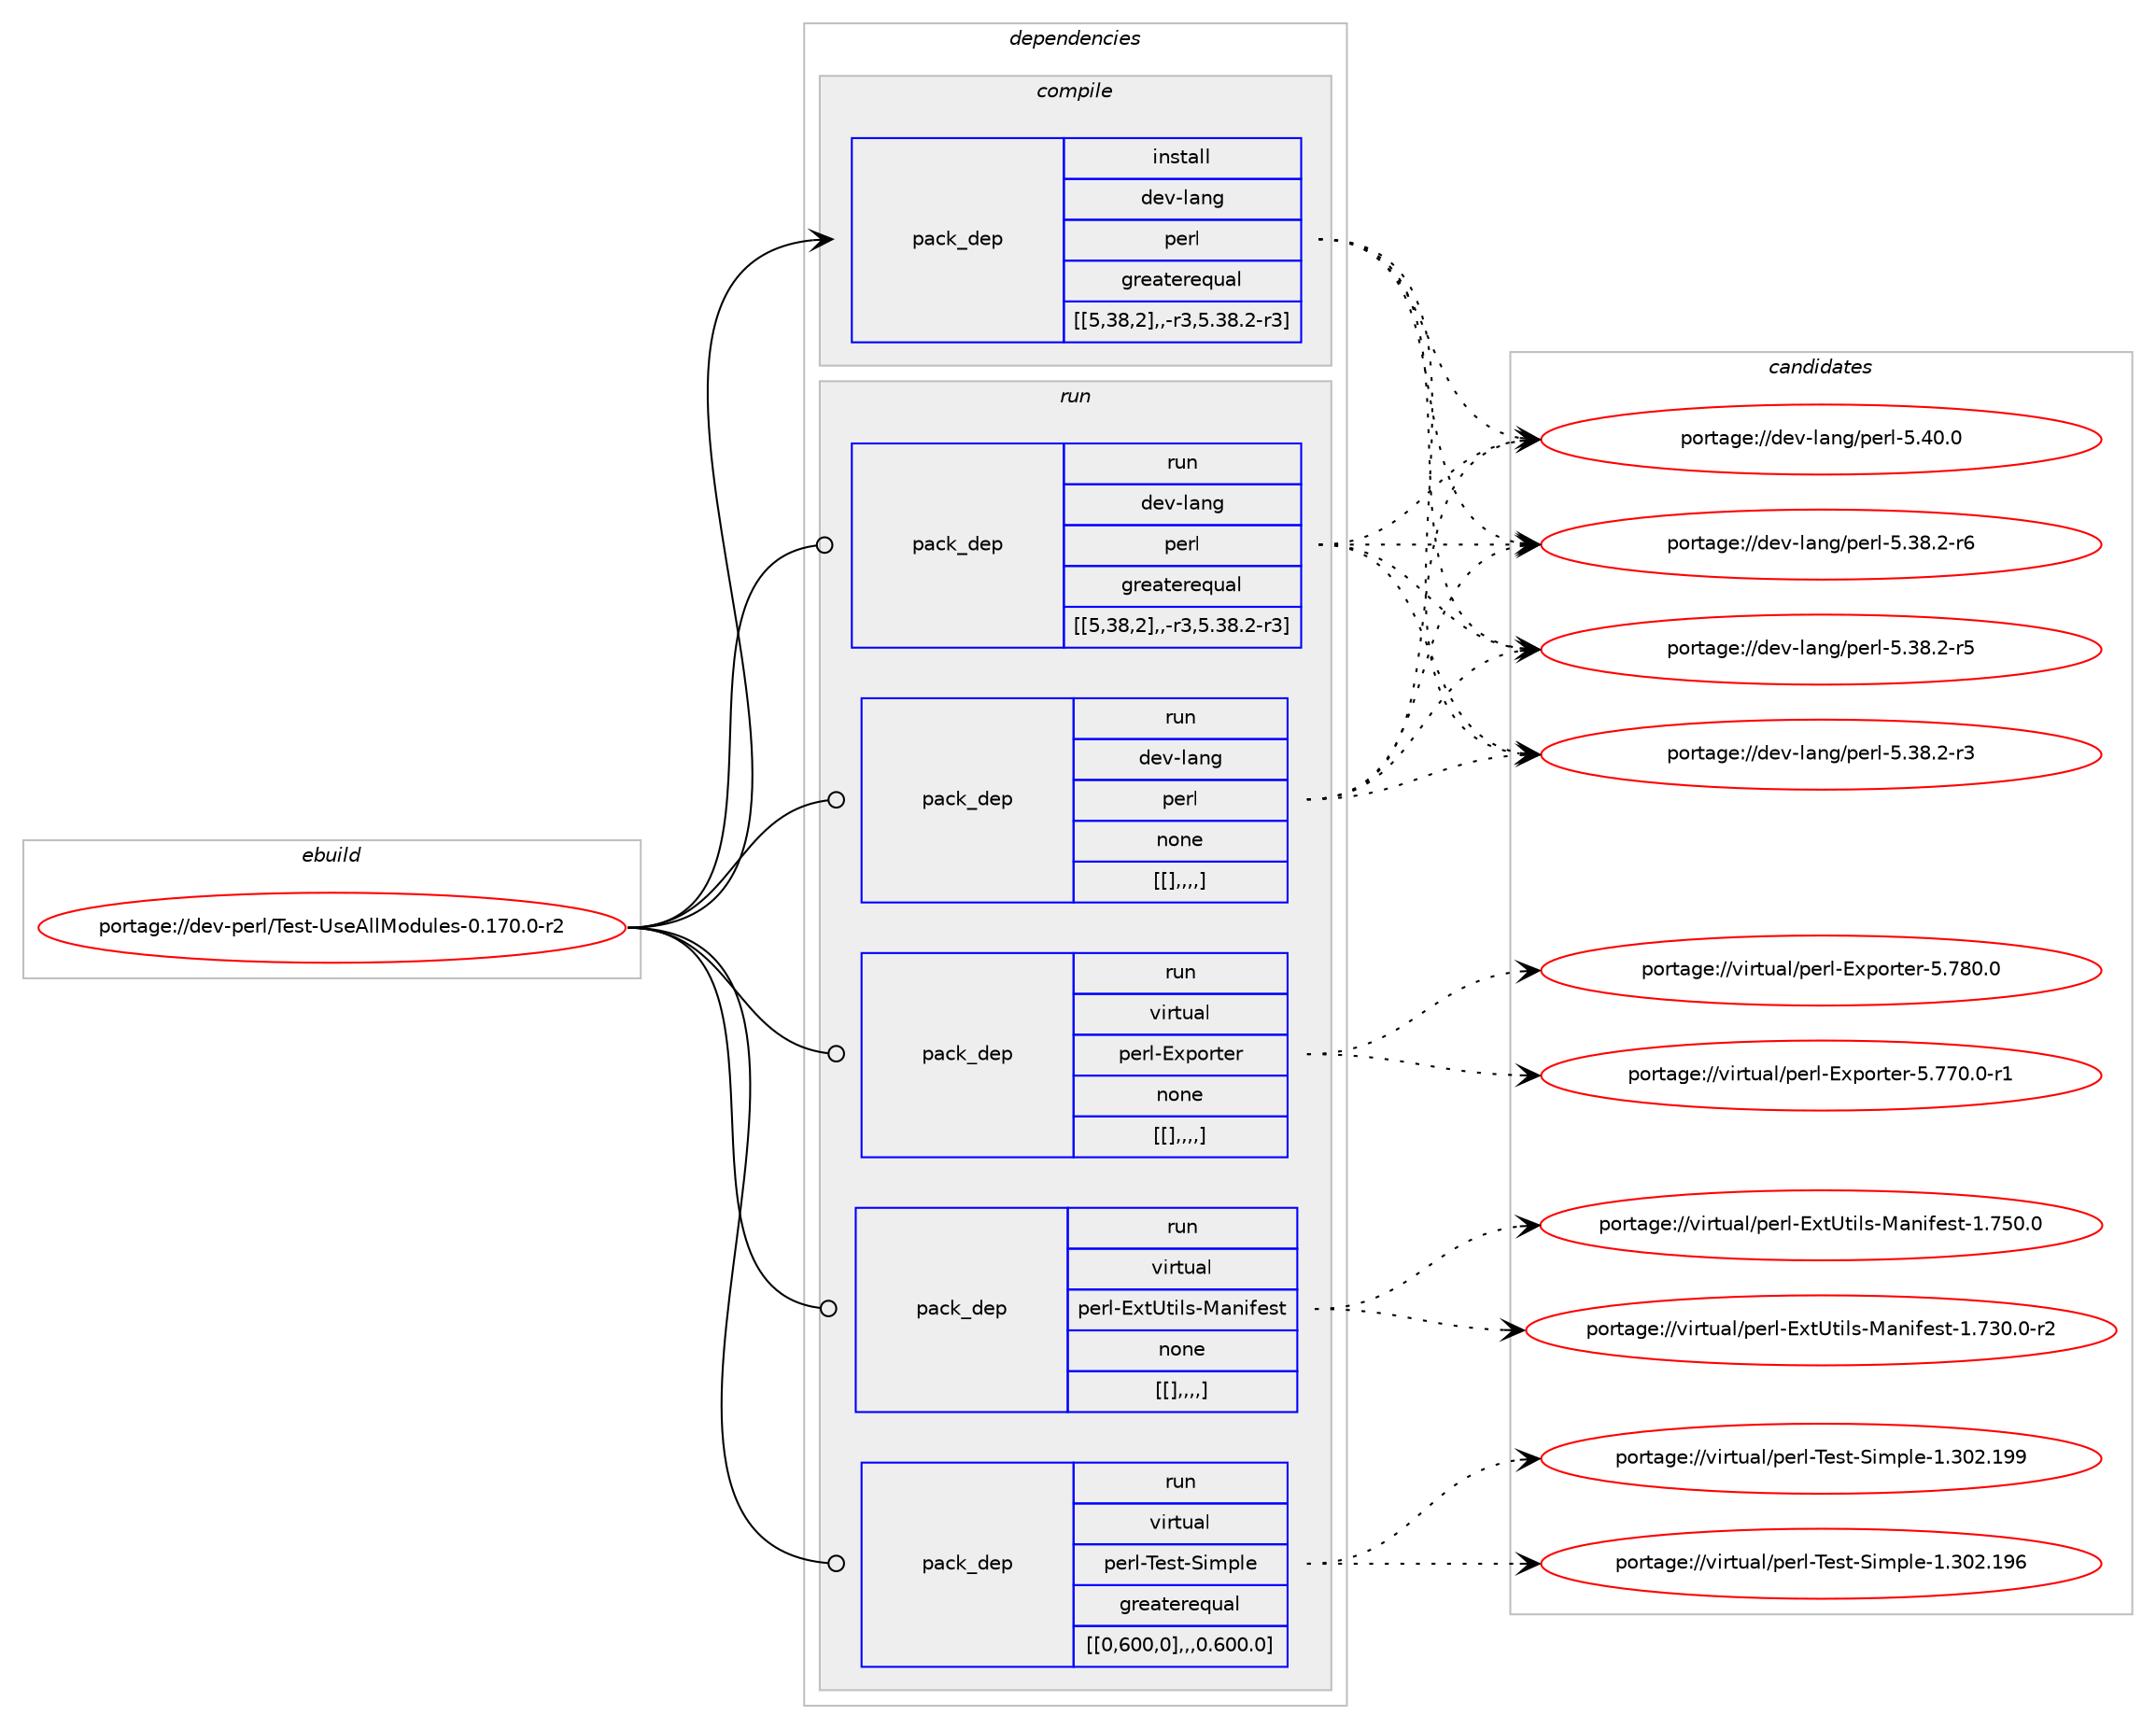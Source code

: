 digraph prolog {

# *************
# Graph options
# *************

newrank=true;
concentrate=true;
compound=true;
graph [rankdir=LR,fontname=Helvetica,fontsize=10,ranksep=1.5];#, ranksep=2.5, nodesep=0.2];
edge  [arrowhead=vee];
node  [fontname=Helvetica,fontsize=10];

# **********
# The ebuild
# **********

subgraph cluster_leftcol {
color=gray;
label=<<i>ebuild</i>>;
id [label="portage://dev-perl/Test-UseAllModules-0.170.0-r2", color=red, width=4, href="../dev-perl/Test-UseAllModules-0.170.0-r2.svg"];
}

# ****************
# The dependencies
# ****************

subgraph cluster_midcol {
color=gray;
label=<<i>dependencies</i>>;
subgraph cluster_compile {
fillcolor="#eeeeee";
style=filled;
label=<<i>compile</i>>;
subgraph pack106982 {
dependency138846 [label=<<TABLE BORDER="0" CELLBORDER="1" CELLSPACING="0" CELLPADDING="4" WIDTH="220"><TR><TD ROWSPAN="6" CELLPADDING="30">pack_dep</TD></TR><TR><TD WIDTH="110">install</TD></TR><TR><TD>dev-lang</TD></TR><TR><TD>perl</TD></TR><TR><TD>greaterequal</TD></TR><TR><TD>[[5,38,2],,-r3,5.38.2-r3]</TD></TR></TABLE>>, shape=none, color=blue];
}
id:e -> dependency138846:w [weight=20,style="solid",arrowhead="vee"];
}
subgraph cluster_compileandrun {
fillcolor="#eeeeee";
style=filled;
label=<<i>compile and run</i>>;
}
subgraph cluster_run {
fillcolor="#eeeeee";
style=filled;
label=<<i>run</i>>;
subgraph pack106983 {
dependency138847 [label=<<TABLE BORDER="0" CELLBORDER="1" CELLSPACING="0" CELLPADDING="4" WIDTH="220"><TR><TD ROWSPAN="6" CELLPADDING="30">pack_dep</TD></TR><TR><TD WIDTH="110">run</TD></TR><TR><TD>dev-lang</TD></TR><TR><TD>perl</TD></TR><TR><TD>greaterequal</TD></TR><TR><TD>[[5,38,2],,-r3,5.38.2-r3]</TD></TR></TABLE>>, shape=none, color=blue];
}
id:e -> dependency138847:w [weight=20,style="solid",arrowhead="odot"];
subgraph pack106984 {
dependency138848 [label=<<TABLE BORDER="0" CELLBORDER="1" CELLSPACING="0" CELLPADDING="4" WIDTH="220"><TR><TD ROWSPAN="6" CELLPADDING="30">pack_dep</TD></TR><TR><TD WIDTH="110">run</TD></TR><TR><TD>dev-lang</TD></TR><TR><TD>perl</TD></TR><TR><TD>none</TD></TR><TR><TD>[[],,,,]</TD></TR></TABLE>>, shape=none, color=blue];
}
id:e -> dependency138848:w [weight=20,style="solid",arrowhead="odot"];
subgraph pack106985 {
dependency138849 [label=<<TABLE BORDER="0" CELLBORDER="1" CELLSPACING="0" CELLPADDING="4" WIDTH="220"><TR><TD ROWSPAN="6" CELLPADDING="30">pack_dep</TD></TR><TR><TD WIDTH="110">run</TD></TR><TR><TD>virtual</TD></TR><TR><TD>perl-Exporter</TD></TR><TR><TD>none</TD></TR><TR><TD>[[],,,,]</TD></TR></TABLE>>, shape=none, color=blue];
}
id:e -> dependency138849:w [weight=20,style="solid",arrowhead="odot"];
subgraph pack106986 {
dependency138850 [label=<<TABLE BORDER="0" CELLBORDER="1" CELLSPACING="0" CELLPADDING="4" WIDTH="220"><TR><TD ROWSPAN="6" CELLPADDING="30">pack_dep</TD></TR><TR><TD WIDTH="110">run</TD></TR><TR><TD>virtual</TD></TR><TR><TD>perl-ExtUtils-Manifest</TD></TR><TR><TD>none</TD></TR><TR><TD>[[],,,,]</TD></TR></TABLE>>, shape=none, color=blue];
}
id:e -> dependency138850:w [weight=20,style="solid",arrowhead="odot"];
subgraph pack106987 {
dependency138851 [label=<<TABLE BORDER="0" CELLBORDER="1" CELLSPACING="0" CELLPADDING="4" WIDTH="220"><TR><TD ROWSPAN="6" CELLPADDING="30">pack_dep</TD></TR><TR><TD WIDTH="110">run</TD></TR><TR><TD>virtual</TD></TR><TR><TD>perl-Test-Simple</TD></TR><TR><TD>greaterequal</TD></TR><TR><TD>[[0,600,0],,,0.600.0]</TD></TR></TABLE>>, shape=none, color=blue];
}
id:e -> dependency138851:w [weight=20,style="solid",arrowhead="odot"];
}
}

# **************
# The candidates
# **************

subgraph cluster_choices {
rank=same;
color=gray;
label=<<i>candidates</i>>;

subgraph choice106982 {
color=black;
nodesep=1;
choice10010111845108971101034711210111410845534652484648 [label="portage://dev-lang/perl-5.40.0", color=red, width=4,href="../dev-lang/perl-5.40.0.svg"];
choice100101118451089711010347112101114108455346515646504511454 [label="portage://dev-lang/perl-5.38.2-r6", color=red, width=4,href="../dev-lang/perl-5.38.2-r6.svg"];
choice100101118451089711010347112101114108455346515646504511453 [label="portage://dev-lang/perl-5.38.2-r5", color=red, width=4,href="../dev-lang/perl-5.38.2-r5.svg"];
choice100101118451089711010347112101114108455346515646504511451 [label="portage://dev-lang/perl-5.38.2-r3", color=red, width=4,href="../dev-lang/perl-5.38.2-r3.svg"];
dependency138846:e -> choice10010111845108971101034711210111410845534652484648:w [style=dotted,weight="100"];
dependency138846:e -> choice100101118451089711010347112101114108455346515646504511454:w [style=dotted,weight="100"];
dependency138846:e -> choice100101118451089711010347112101114108455346515646504511453:w [style=dotted,weight="100"];
dependency138846:e -> choice100101118451089711010347112101114108455346515646504511451:w [style=dotted,weight="100"];
}
subgraph choice106983 {
color=black;
nodesep=1;
choice10010111845108971101034711210111410845534652484648 [label="portage://dev-lang/perl-5.40.0", color=red, width=4,href="../dev-lang/perl-5.40.0.svg"];
choice100101118451089711010347112101114108455346515646504511454 [label="portage://dev-lang/perl-5.38.2-r6", color=red, width=4,href="../dev-lang/perl-5.38.2-r6.svg"];
choice100101118451089711010347112101114108455346515646504511453 [label="portage://dev-lang/perl-5.38.2-r5", color=red, width=4,href="../dev-lang/perl-5.38.2-r5.svg"];
choice100101118451089711010347112101114108455346515646504511451 [label="portage://dev-lang/perl-5.38.2-r3", color=red, width=4,href="../dev-lang/perl-5.38.2-r3.svg"];
dependency138847:e -> choice10010111845108971101034711210111410845534652484648:w [style=dotted,weight="100"];
dependency138847:e -> choice100101118451089711010347112101114108455346515646504511454:w [style=dotted,weight="100"];
dependency138847:e -> choice100101118451089711010347112101114108455346515646504511453:w [style=dotted,weight="100"];
dependency138847:e -> choice100101118451089711010347112101114108455346515646504511451:w [style=dotted,weight="100"];
}
subgraph choice106984 {
color=black;
nodesep=1;
choice10010111845108971101034711210111410845534652484648 [label="portage://dev-lang/perl-5.40.0", color=red, width=4,href="../dev-lang/perl-5.40.0.svg"];
choice100101118451089711010347112101114108455346515646504511454 [label="portage://dev-lang/perl-5.38.2-r6", color=red, width=4,href="../dev-lang/perl-5.38.2-r6.svg"];
choice100101118451089711010347112101114108455346515646504511453 [label="portage://dev-lang/perl-5.38.2-r5", color=red, width=4,href="../dev-lang/perl-5.38.2-r5.svg"];
choice100101118451089711010347112101114108455346515646504511451 [label="portage://dev-lang/perl-5.38.2-r3", color=red, width=4,href="../dev-lang/perl-5.38.2-r3.svg"];
dependency138848:e -> choice10010111845108971101034711210111410845534652484648:w [style=dotted,weight="100"];
dependency138848:e -> choice100101118451089711010347112101114108455346515646504511454:w [style=dotted,weight="100"];
dependency138848:e -> choice100101118451089711010347112101114108455346515646504511453:w [style=dotted,weight="100"];
dependency138848:e -> choice100101118451089711010347112101114108455346515646504511451:w [style=dotted,weight="100"];
}
subgraph choice106985 {
color=black;
nodesep=1;
choice118105114116117971084711210111410845691201121111141161011144553465556484648 [label="portage://virtual/perl-Exporter-5.780.0", color=red, width=4,href="../virtual/perl-Exporter-5.780.0.svg"];
choice1181051141161179710847112101114108456912011211111411610111445534655554846484511449 [label="portage://virtual/perl-Exporter-5.770.0-r1", color=red, width=4,href="../virtual/perl-Exporter-5.770.0-r1.svg"];
dependency138849:e -> choice118105114116117971084711210111410845691201121111141161011144553465556484648:w [style=dotted,weight="100"];
dependency138849:e -> choice1181051141161179710847112101114108456912011211111411610111445534655554846484511449:w [style=dotted,weight="100"];
}
subgraph choice106986 {
color=black;
nodesep=1;
choice11810511411611797108471121011141084569120116851161051081154577971101051021011151164549465553484648 [label="portage://virtual/perl-ExtUtils-Manifest-1.750.0", color=red, width=4,href="../virtual/perl-ExtUtils-Manifest-1.750.0.svg"];
choice118105114116117971084711210111410845691201168511610510811545779711010510210111511645494655514846484511450 [label="portage://virtual/perl-ExtUtils-Manifest-1.730.0-r2", color=red, width=4,href="../virtual/perl-ExtUtils-Manifest-1.730.0-r2.svg"];
dependency138850:e -> choice11810511411611797108471121011141084569120116851161051081154577971101051021011151164549465553484648:w [style=dotted,weight="100"];
dependency138850:e -> choice118105114116117971084711210111410845691201168511610510811545779711010510210111511645494655514846484511450:w [style=dotted,weight="100"];
}
subgraph choice106987 {
color=black;
nodesep=1;
choice11810511411611797108471121011141084584101115116458310510911210810145494651485046495757 [label="portage://virtual/perl-Test-Simple-1.302.199", color=red, width=4,href="../virtual/perl-Test-Simple-1.302.199.svg"];
choice11810511411611797108471121011141084584101115116458310510911210810145494651485046495754 [label="portage://virtual/perl-Test-Simple-1.302.196", color=red, width=4,href="../virtual/perl-Test-Simple-1.302.196.svg"];
dependency138851:e -> choice11810511411611797108471121011141084584101115116458310510911210810145494651485046495757:w [style=dotted,weight="100"];
dependency138851:e -> choice11810511411611797108471121011141084584101115116458310510911210810145494651485046495754:w [style=dotted,weight="100"];
}
}

}
